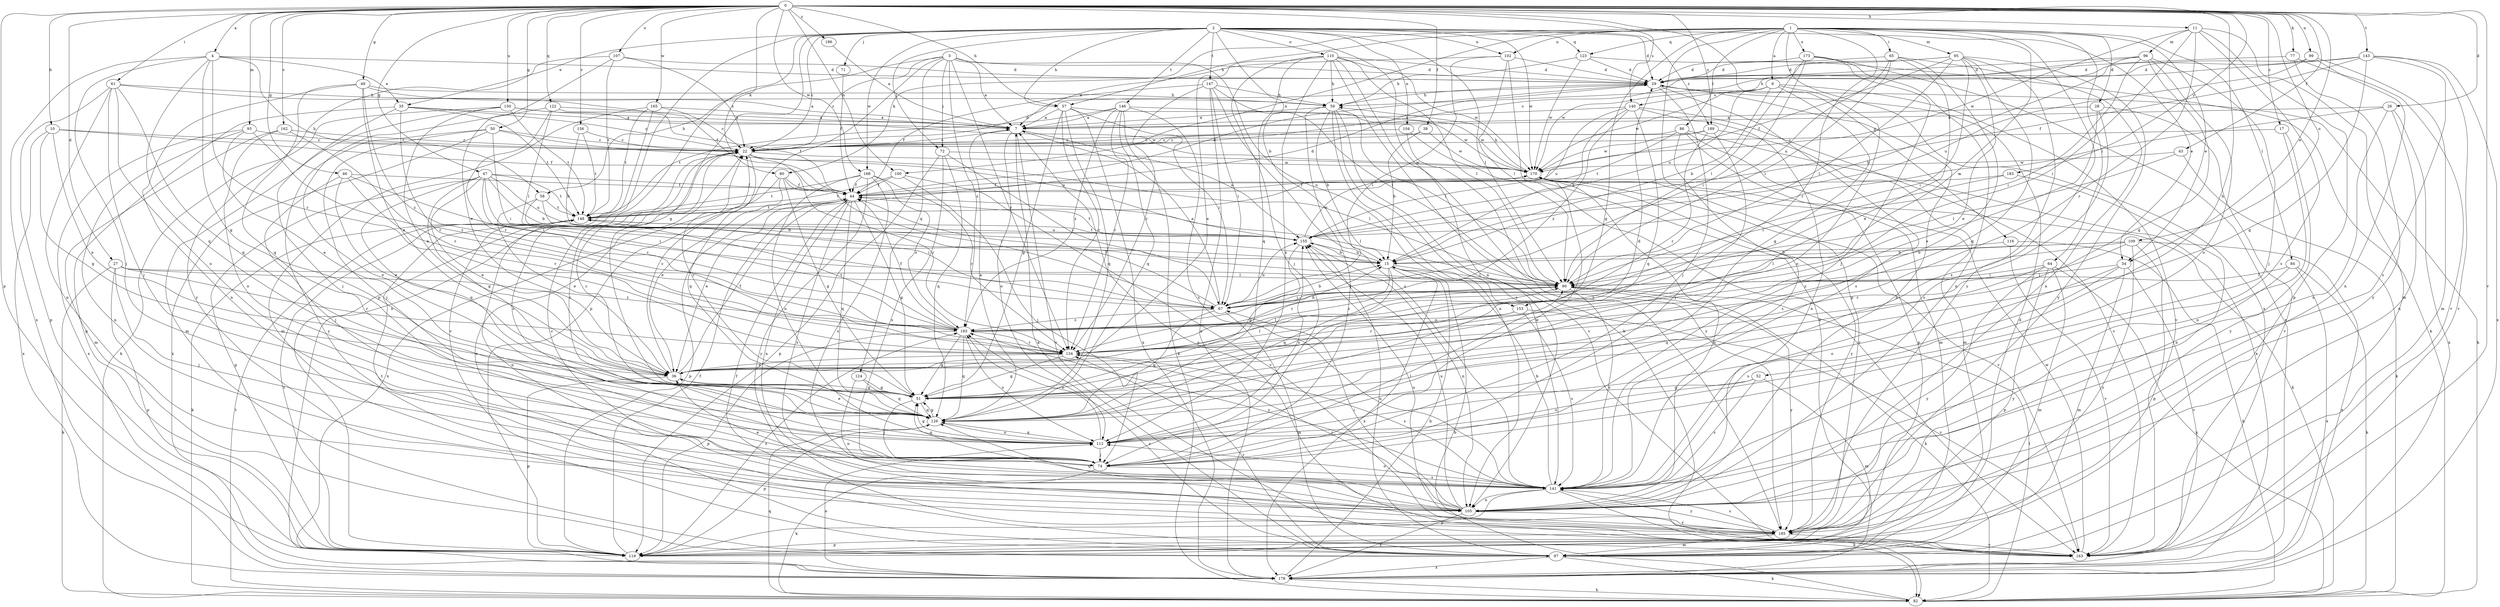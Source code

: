 strict digraph  {
0;
1;
2;
3;
4;
6;
7;
10;
11;
15;
17;
22;
26;
27;
28;
29;
34;
35;
36;
38;
43;
44;
46;
47;
49;
50;
51;
52;
57;
58;
59;
61;
64;
65;
67;
71;
72;
74;
77;
80;
82;
84;
86;
90;
93;
95;
96;
97;
99;
100;
102;
104;
105;
107;
109;
110;
112;
116;
119;
122;
123;
124;
126;
134;
140;
141;
143;
146;
147;
148;
150;
153;
155;
156;
162;
163;
165;
168;
170;
173;
178;
183;
185;
186;
189;
193;
0 -> 4  [label=a];
0 -> 10  [label=b];
0 -> 11  [label=b];
0 -> 17  [label=c];
0 -> 26  [label=d];
0 -> 27  [label=d];
0 -> 34  [label=e];
0 -> 38  [label=f];
0 -> 43  [label=f];
0 -> 46  [label=g];
0 -> 47  [label=g];
0 -> 49  [label=g];
0 -> 50  [label=g];
0 -> 52  [label=h];
0 -> 57  [label=h];
0 -> 61  [label=i];
0 -> 77  [label=k];
0 -> 80  [label=k];
0 -> 93  [label=m];
0 -> 99  [label=n];
0 -> 100  [label=n];
0 -> 107  [label=o];
0 -> 109  [label=o];
0 -> 116  [label=p];
0 -> 119  [label=p];
0 -> 122  [label=q];
0 -> 140  [label=s];
0 -> 143  [label=t];
0 -> 150  [label=u];
0 -> 156  [label=v];
0 -> 162  [label=v];
0 -> 163  [label=v];
0 -> 165  [label=w];
0 -> 168  [label=w];
0 -> 183  [label=y];
0 -> 186  [label=z];
0 -> 189  [label=z];
1 -> 6  [label=a];
1 -> 28  [label=d];
1 -> 34  [label=e];
1 -> 51  [label=g];
1 -> 57  [label=h];
1 -> 64  [label=i];
1 -> 65  [label=i];
1 -> 80  [label=k];
1 -> 84  [label=l];
1 -> 86  [label=l];
1 -> 95  [label=m];
1 -> 100  [label=n];
1 -> 102  [label=n];
1 -> 119  [label=p];
1 -> 123  [label=q];
1 -> 134  [label=r];
1 -> 153  [label=u];
1 -> 173  [label=x];
1 -> 178  [label=x];
1 -> 185  [label=y];
2 -> 15  [label=b];
2 -> 22  [label=c];
2 -> 29  [label=d];
2 -> 34  [label=e];
2 -> 35  [label=e];
2 -> 51  [label=g];
2 -> 57  [label=h];
2 -> 71  [label=j];
2 -> 72  [label=j];
2 -> 90  [label=l];
2 -> 102  [label=n];
2 -> 104  [label=n];
2 -> 105  [label=n];
2 -> 110  [label=o];
2 -> 119  [label=p];
2 -> 123  [label=q];
2 -> 146  [label=t];
2 -> 147  [label=t];
2 -> 168  [label=w];
2 -> 170  [label=w];
2 -> 178  [label=x];
2 -> 189  [label=z];
3 -> 7  [label=a];
3 -> 22  [label=c];
3 -> 29  [label=d];
3 -> 58  [label=h];
3 -> 72  [label=j];
3 -> 119  [label=p];
3 -> 124  [label=q];
3 -> 134  [label=r];
3 -> 153  [label=u];
3 -> 193  [label=z];
4 -> 29  [label=d];
4 -> 35  [label=e];
4 -> 51  [label=g];
4 -> 58  [label=h];
4 -> 74  [label=j];
4 -> 126  [label=q];
4 -> 134  [label=r];
4 -> 178  [label=x];
6 -> 15  [label=b];
6 -> 51  [label=g];
6 -> 112  [label=o];
6 -> 140  [label=s];
6 -> 155  [label=u];
6 -> 163  [label=v];
6 -> 170  [label=w];
7 -> 22  [label=c];
7 -> 112  [label=o];
7 -> 155  [label=u];
7 -> 163  [label=v];
10 -> 22  [label=c];
10 -> 36  [label=e];
10 -> 44  [label=f];
10 -> 51  [label=g];
10 -> 178  [label=x];
11 -> 67  [label=i];
11 -> 96  [label=m];
11 -> 97  [label=m];
11 -> 119  [label=p];
11 -> 134  [label=r];
11 -> 141  [label=s];
11 -> 170  [label=w];
15 -> 90  [label=l];
15 -> 126  [label=q];
15 -> 134  [label=r];
15 -> 155  [label=u];
15 -> 178  [label=x];
17 -> 22  [label=c];
17 -> 105  [label=n];
17 -> 185  [label=y];
22 -> 29  [label=d];
22 -> 90  [label=l];
22 -> 126  [label=q];
22 -> 134  [label=r];
22 -> 170  [label=w];
26 -> 7  [label=a];
26 -> 105  [label=n];
26 -> 141  [label=s];
26 -> 155  [label=u];
26 -> 178  [label=x];
27 -> 74  [label=j];
27 -> 82  [label=k];
27 -> 90  [label=l];
27 -> 119  [label=p];
27 -> 134  [label=r];
27 -> 193  [label=z];
28 -> 7  [label=a];
28 -> 36  [label=e];
28 -> 141  [label=s];
28 -> 163  [label=v];
29 -> 59  [label=h];
29 -> 74  [label=j];
29 -> 82  [label=k];
29 -> 105  [label=n];
29 -> 141  [label=s];
34 -> 90  [label=l];
34 -> 97  [label=m];
34 -> 112  [label=o];
34 -> 141  [label=s];
34 -> 163  [label=v];
35 -> 7  [label=a];
35 -> 22  [label=c];
35 -> 74  [label=j];
35 -> 119  [label=p];
35 -> 134  [label=r];
35 -> 148  [label=t];
36 -> 22  [label=c];
36 -> 44  [label=f];
36 -> 51  [label=g];
36 -> 90  [label=l];
36 -> 119  [label=p];
38 -> 15  [label=b];
38 -> 22  [label=c];
38 -> 170  [label=w];
43 -> 82  [label=k];
43 -> 90  [label=l];
43 -> 170  [label=w];
44 -> 29  [label=d];
44 -> 36  [label=e];
44 -> 51  [label=g];
44 -> 90  [label=l];
44 -> 105  [label=n];
44 -> 119  [label=p];
44 -> 126  [label=q];
44 -> 141  [label=s];
44 -> 148  [label=t];
46 -> 36  [label=e];
46 -> 44  [label=f];
46 -> 74  [label=j];
46 -> 90  [label=l];
46 -> 134  [label=r];
47 -> 15  [label=b];
47 -> 36  [label=e];
47 -> 44  [label=f];
47 -> 51  [label=g];
47 -> 67  [label=i];
47 -> 119  [label=p];
47 -> 126  [label=q];
47 -> 148  [label=t];
47 -> 155  [label=u];
47 -> 193  [label=z];
49 -> 7  [label=a];
49 -> 36  [label=e];
49 -> 59  [label=h];
49 -> 105  [label=n];
49 -> 126  [label=q];
49 -> 193  [label=z];
50 -> 22  [label=c];
50 -> 67  [label=i];
50 -> 74  [label=j];
50 -> 155  [label=u];
50 -> 178  [label=x];
50 -> 185  [label=y];
51 -> 22  [label=c];
51 -> 29  [label=d];
51 -> 74  [label=j];
51 -> 126  [label=q];
52 -> 51  [label=g];
52 -> 97  [label=m];
52 -> 112  [label=o];
52 -> 141  [label=s];
57 -> 7  [label=a];
57 -> 51  [label=g];
57 -> 67  [label=i];
57 -> 126  [label=q];
57 -> 134  [label=r];
57 -> 170  [label=w];
57 -> 178  [label=x];
58 -> 15  [label=b];
58 -> 36  [label=e];
58 -> 67  [label=i];
58 -> 148  [label=t];
59 -> 7  [label=a];
59 -> 15  [label=b];
59 -> 74  [label=j];
59 -> 90  [label=l];
59 -> 105  [label=n];
59 -> 141  [label=s];
59 -> 163  [label=v];
61 -> 44  [label=f];
61 -> 59  [label=h];
61 -> 74  [label=j];
61 -> 105  [label=n];
61 -> 112  [label=o];
61 -> 119  [label=p];
61 -> 126  [label=q];
64 -> 82  [label=k];
64 -> 90  [label=l];
64 -> 97  [label=m];
64 -> 119  [label=p];
64 -> 126  [label=q];
64 -> 185  [label=y];
65 -> 29  [label=d];
65 -> 36  [label=e];
65 -> 90  [label=l];
65 -> 105  [label=n];
65 -> 112  [label=o];
65 -> 155  [label=u];
67 -> 7  [label=a];
67 -> 15  [label=b];
67 -> 44  [label=f];
67 -> 97  [label=m];
67 -> 126  [label=q];
67 -> 155  [label=u];
67 -> 193  [label=z];
71 -> 44  [label=f];
72 -> 67  [label=i];
72 -> 119  [label=p];
72 -> 126  [label=q];
72 -> 141  [label=s];
72 -> 170  [label=w];
74 -> 22  [label=c];
74 -> 51  [label=g];
74 -> 82  [label=k];
74 -> 90  [label=l];
74 -> 141  [label=s];
74 -> 170  [label=w];
77 -> 29  [label=d];
77 -> 163  [label=v];
77 -> 185  [label=y];
80 -> 36  [label=e];
80 -> 44  [label=f];
80 -> 51  [label=g];
80 -> 67  [label=i];
80 -> 178  [label=x];
82 -> 15  [label=b];
82 -> 90  [label=l];
82 -> 126  [label=q];
82 -> 148  [label=t];
84 -> 82  [label=k];
84 -> 90  [label=l];
84 -> 178  [label=x];
84 -> 185  [label=y];
86 -> 22  [label=c];
86 -> 97  [label=m];
86 -> 119  [label=p];
86 -> 141  [label=s];
86 -> 148  [label=t];
86 -> 178  [label=x];
90 -> 67  [label=i];
90 -> 82  [label=k];
90 -> 141  [label=s];
90 -> 185  [label=y];
90 -> 193  [label=z];
93 -> 22  [label=c];
93 -> 36  [label=e];
93 -> 105  [label=n];
93 -> 178  [label=x];
93 -> 193  [label=z];
95 -> 29  [label=d];
95 -> 36  [label=e];
95 -> 44  [label=f];
95 -> 67  [label=i];
95 -> 90  [label=l];
95 -> 126  [label=q];
95 -> 141  [label=s];
95 -> 170  [label=w];
95 -> 185  [label=y];
96 -> 15  [label=b];
96 -> 22  [label=c];
96 -> 29  [label=d];
96 -> 51  [label=g];
96 -> 67  [label=i];
96 -> 74  [label=j];
96 -> 112  [label=o];
97 -> 7  [label=a];
97 -> 22  [label=c];
97 -> 29  [label=d];
97 -> 82  [label=k];
97 -> 134  [label=r];
97 -> 155  [label=u];
97 -> 178  [label=x];
97 -> 193  [label=z];
99 -> 29  [label=d];
99 -> 97  [label=m];
99 -> 105  [label=n];
99 -> 155  [label=u];
100 -> 44  [label=f];
100 -> 74  [label=j];
100 -> 148  [label=t];
100 -> 163  [label=v];
102 -> 7  [label=a];
102 -> 29  [label=d];
102 -> 67  [label=i];
102 -> 90  [label=l];
102 -> 178  [label=x];
104 -> 22  [label=c];
104 -> 163  [label=v];
104 -> 185  [label=y];
105 -> 22  [label=c];
105 -> 67  [label=i];
105 -> 126  [label=q];
105 -> 134  [label=r];
105 -> 155  [label=u];
105 -> 178  [label=x];
105 -> 185  [label=y];
107 -> 22  [label=c];
107 -> 29  [label=d];
107 -> 36  [label=e];
107 -> 148  [label=t];
107 -> 185  [label=y];
109 -> 15  [label=b];
109 -> 90  [label=l];
109 -> 119  [label=p];
109 -> 134  [label=r];
109 -> 178  [label=x];
109 -> 185  [label=y];
109 -> 193  [label=z];
110 -> 29  [label=d];
110 -> 36  [label=e];
110 -> 59  [label=h];
110 -> 74  [label=j];
110 -> 82  [label=k];
110 -> 90  [label=l];
110 -> 112  [label=o];
110 -> 126  [label=q];
110 -> 170  [label=w];
110 -> 185  [label=y];
112 -> 22  [label=c];
112 -> 51  [label=g];
112 -> 74  [label=j];
112 -> 126  [label=q];
112 -> 155  [label=u];
112 -> 193  [label=z];
116 -> 15  [label=b];
116 -> 82  [label=k];
116 -> 163  [label=v];
119 -> 44  [label=f];
119 -> 148  [label=t];
119 -> 193  [label=z];
122 -> 7  [label=a];
122 -> 44  [label=f];
122 -> 90  [label=l];
122 -> 112  [label=o];
122 -> 134  [label=r];
123 -> 29  [label=d];
123 -> 59  [label=h];
123 -> 82  [label=k];
123 -> 170  [label=w];
124 -> 51  [label=g];
124 -> 105  [label=n];
124 -> 126  [label=q];
126 -> 7  [label=a];
126 -> 22  [label=c];
126 -> 36  [label=e];
126 -> 51  [label=g];
126 -> 112  [label=o];
126 -> 119  [label=p];
134 -> 36  [label=e];
134 -> 51  [label=g];
134 -> 90  [label=l];
134 -> 141  [label=s];
140 -> 7  [label=a];
140 -> 15  [label=b];
140 -> 105  [label=n];
140 -> 126  [label=q];
140 -> 155  [label=u];
140 -> 163  [label=v];
140 -> 193  [label=z];
141 -> 15  [label=b];
141 -> 36  [label=e];
141 -> 82  [label=k];
141 -> 105  [label=n];
141 -> 112  [label=o];
141 -> 119  [label=p];
141 -> 185  [label=y];
141 -> 193  [label=z];
143 -> 29  [label=d];
143 -> 44  [label=f];
143 -> 51  [label=g];
143 -> 59  [label=h];
143 -> 141  [label=s];
143 -> 163  [label=v];
143 -> 178  [label=x];
146 -> 7  [label=a];
146 -> 82  [label=k];
146 -> 126  [label=q];
146 -> 134  [label=r];
146 -> 141  [label=s];
146 -> 148  [label=t];
146 -> 170  [label=w];
146 -> 193  [label=z];
147 -> 44  [label=f];
147 -> 59  [label=h];
147 -> 67  [label=i];
147 -> 90  [label=l];
147 -> 134  [label=r];
147 -> 141  [label=s];
147 -> 178  [label=x];
148 -> 29  [label=d];
148 -> 82  [label=k];
148 -> 105  [label=n];
148 -> 155  [label=u];
150 -> 7  [label=a];
150 -> 36  [label=e];
150 -> 82  [label=k];
150 -> 97  [label=m];
150 -> 148  [label=t];
150 -> 170  [label=w];
153 -> 134  [label=r];
153 -> 141  [label=s];
153 -> 163  [label=v];
153 -> 193  [label=z];
155 -> 15  [label=b];
155 -> 44  [label=f];
155 -> 51  [label=g];
155 -> 105  [label=n];
155 -> 148  [label=t];
155 -> 170  [label=w];
156 -> 15  [label=b];
156 -> 22  [label=c];
156 -> 148  [label=t];
162 -> 22  [label=c];
162 -> 97  [label=m];
162 -> 112  [label=o];
162 -> 134  [label=r];
163 -> 7  [label=a];
163 -> 44  [label=f];
163 -> 170  [label=w];
165 -> 7  [label=a];
165 -> 22  [label=c];
165 -> 97  [label=m];
165 -> 148  [label=t];
165 -> 163  [label=v];
168 -> 44  [label=f];
168 -> 112  [label=o];
168 -> 134  [label=r];
168 -> 141  [label=s];
168 -> 148  [label=t];
168 -> 185  [label=y];
168 -> 193  [label=z];
170 -> 44  [label=f];
170 -> 59  [label=h];
170 -> 82  [label=k];
170 -> 105  [label=n];
170 -> 163  [label=v];
170 -> 185  [label=y];
173 -> 29  [label=d];
173 -> 67  [label=i];
173 -> 74  [label=j];
173 -> 90  [label=l];
173 -> 105  [label=n];
173 -> 178  [label=x];
178 -> 15  [label=b];
178 -> 82  [label=k];
178 -> 112  [label=o];
183 -> 44  [label=f];
183 -> 90  [label=l];
183 -> 105  [label=n];
185 -> 97  [label=m];
185 -> 119  [label=p];
185 -> 141  [label=s];
185 -> 148  [label=t];
185 -> 155  [label=u];
185 -> 163  [label=v];
186 -> 7  [label=a];
189 -> 22  [label=c];
189 -> 74  [label=j];
189 -> 97  [label=m];
189 -> 134  [label=r];
189 -> 170  [label=w];
193 -> 15  [label=b];
193 -> 44  [label=f];
193 -> 51  [label=g];
193 -> 112  [label=o];
193 -> 119  [label=p];
193 -> 126  [label=q];
193 -> 134  [label=r];
193 -> 148  [label=t];
}
